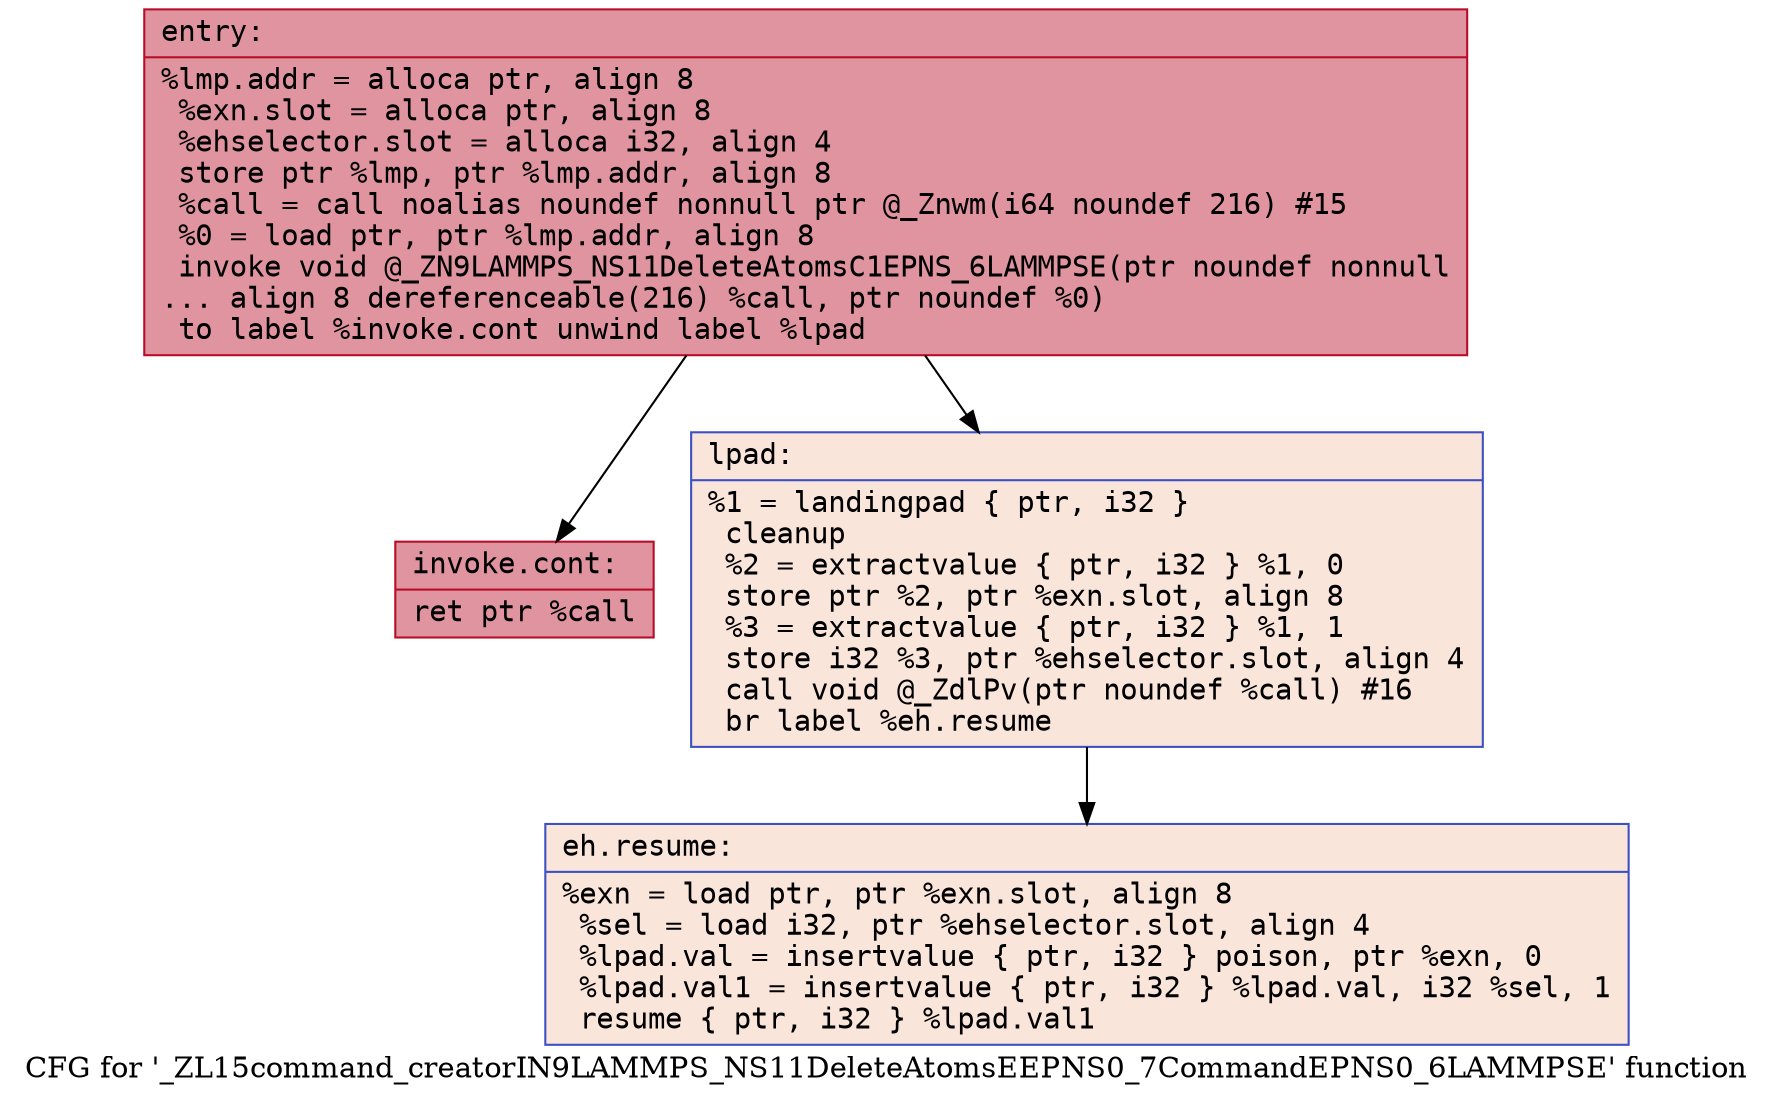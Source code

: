 digraph "CFG for '_ZL15command_creatorIN9LAMMPS_NS11DeleteAtomsEEPNS0_7CommandEPNS0_6LAMMPSE' function" {
	label="CFG for '_ZL15command_creatorIN9LAMMPS_NS11DeleteAtomsEEPNS0_7CommandEPNS0_6LAMMPSE' function";

	Node0x5628734aad80 [shape=record,color="#b70d28ff", style=filled, fillcolor="#b70d2870" fontname="Courier",label="{entry:\l|  %lmp.addr = alloca ptr, align 8\l  %exn.slot = alloca ptr, align 8\l  %ehselector.slot = alloca i32, align 4\l  store ptr %lmp, ptr %lmp.addr, align 8\l  %call = call noalias noundef nonnull ptr @_Znwm(i64 noundef 216) #15\l  %0 = load ptr, ptr %lmp.addr, align 8\l  invoke void @_ZN9LAMMPS_NS11DeleteAtomsC1EPNS_6LAMMPSE(ptr noundef nonnull\l... align 8 dereferenceable(216) %call, ptr noundef %0)\l          to label %invoke.cont unwind label %lpad\l}"];
	Node0x5628734aad80 -> Node0x5628734ab1c0[tooltip="entry -> invoke.cont\nProbability 100.00%" ];
	Node0x5628734aad80 -> Node0x5628734ab240[tooltip="entry -> lpad\nProbability 0.00%" ];
	Node0x5628734ab1c0 [shape=record,color="#b70d28ff", style=filled, fillcolor="#b70d2870" fontname="Courier",label="{invoke.cont:\l|  ret ptr %call\l}"];
	Node0x5628734ab240 [shape=record,color="#3d50c3ff", style=filled, fillcolor="#f4c5ad70" fontname="Courier",label="{lpad:\l|  %1 = landingpad \{ ptr, i32 \}\l          cleanup\l  %2 = extractvalue \{ ptr, i32 \} %1, 0\l  store ptr %2, ptr %exn.slot, align 8\l  %3 = extractvalue \{ ptr, i32 \} %1, 1\l  store i32 %3, ptr %ehselector.slot, align 4\l  call void @_ZdlPv(ptr noundef %call) #16\l  br label %eh.resume\l}"];
	Node0x5628734ab240 -> Node0x5628734ab970[tooltip="lpad -> eh.resume\nProbability 100.00%" ];
	Node0x5628734ab970 [shape=record,color="#3d50c3ff", style=filled, fillcolor="#f4c5ad70" fontname="Courier",label="{eh.resume:\l|  %exn = load ptr, ptr %exn.slot, align 8\l  %sel = load i32, ptr %ehselector.slot, align 4\l  %lpad.val = insertvalue \{ ptr, i32 \} poison, ptr %exn, 0\l  %lpad.val1 = insertvalue \{ ptr, i32 \} %lpad.val, i32 %sel, 1\l  resume \{ ptr, i32 \} %lpad.val1\l}"];
}
